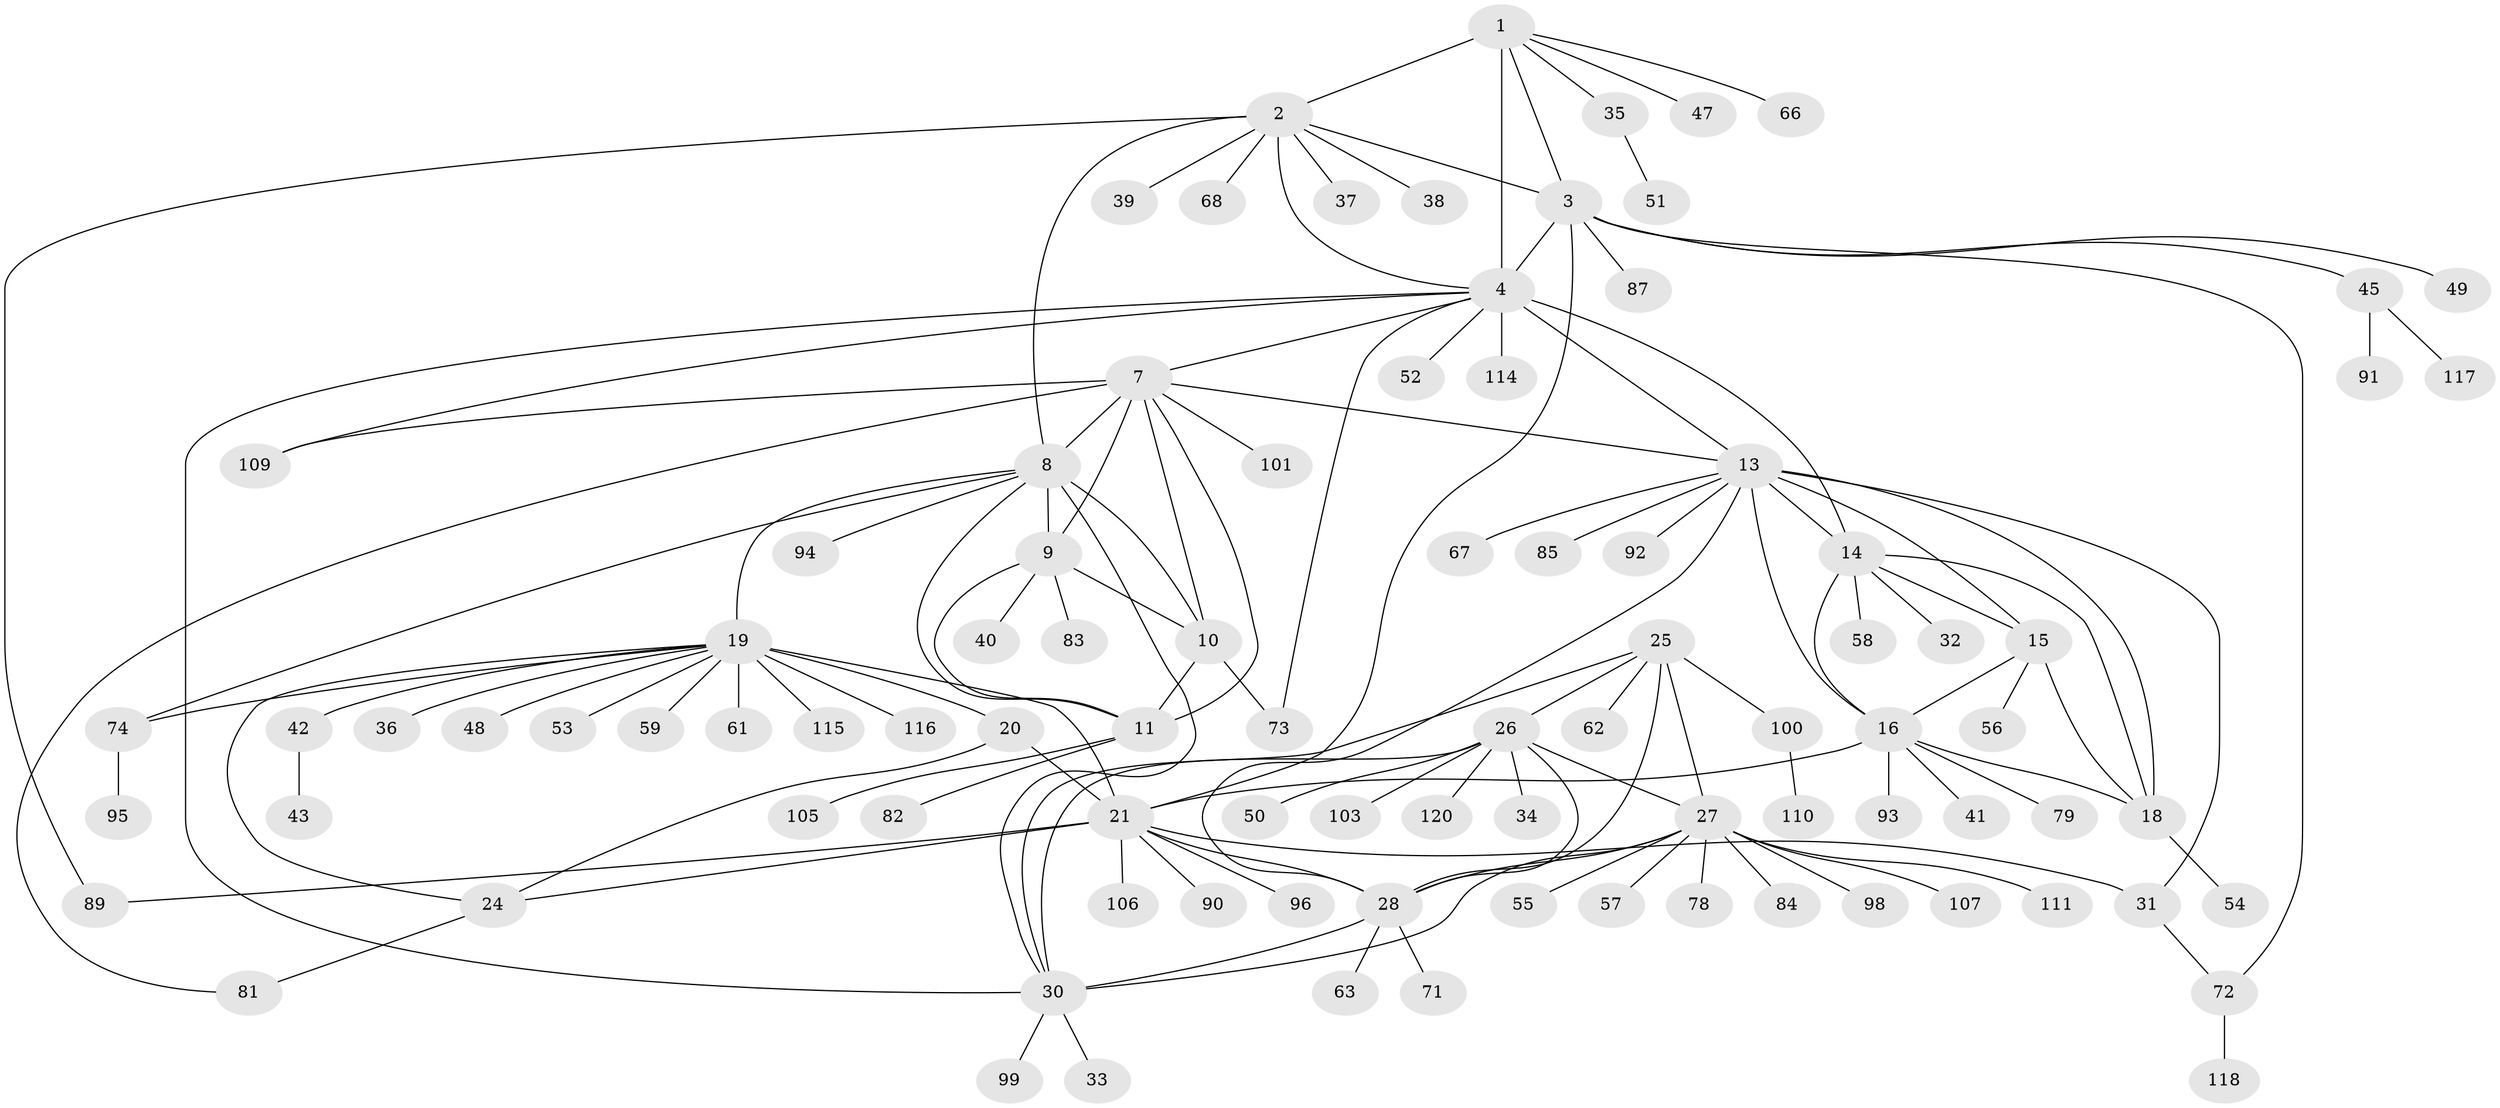 // original degree distribution, {6: 0.041666666666666664, 11: 0.03333333333333333, 8: 0.03333333333333333, 10: 0.058333333333333334, 7: 0.041666666666666664, 9: 0.03333333333333333, 5: 0.008333333333333333, 3: 0.03333333333333333, 1: 0.6, 2: 0.1, 4: 0.016666666666666666}
// Generated by graph-tools (version 1.1) at 2025/11/02/27/25 16:11:35]
// undirected, 93 vertices, 131 edges
graph export_dot {
graph [start="1"]
  node [color=gray90,style=filled];
  1 [super="+6"];
  2 [super="+46"];
  3 [super="+113"];
  4 [super="+5"];
  7 [super="+70"];
  8 [super="+112"];
  9 [super="+12"];
  10 [super="+69"];
  11 [super="+64"];
  13 [super="+17"];
  14 [super="+65"];
  15;
  16 [super="+77"];
  18 [super="+88"];
  19 [super="+22"];
  20 [super="+104"];
  21 [super="+23"];
  24;
  25 [super="+97"];
  26 [super="+60"];
  27 [super="+29"];
  28 [super="+76"];
  30 [super="+119"];
  31;
  32;
  33;
  34;
  35 [super="+80"];
  36;
  37;
  38;
  39;
  40 [super="+44"];
  41;
  42;
  43;
  45 [super="+108"];
  47 [super="+86"];
  48 [super="+75"];
  49;
  50;
  51;
  52;
  53;
  54;
  55;
  56;
  57;
  58;
  59;
  61;
  62;
  63;
  66;
  67;
  68;
  71;
  72 [super="+102"];
  73;
  74;
  78;
  79;
  81;
  82;
  83;
  84;
  85;
  87;
  89;
  90;
  91;
  92;
  93;
  94;
  95;
  96;
  98;
  99;
  100;
  101;
  103;
  105;
  106;
  107;
  109;
  110;
  111;
  114;
  115;
  116;
  117;
  118;
  120;
  1 -- 2 [weight=2];
  1 -- 3 [weight=2];
  1 -- 4 [weight=4];
  1 -- 35;
  1 -- 66;
  1 -- 47;
  2 -- 3;
  2 -- 4 [weight=2];
  2 -- 37;
  2 -- 38;
  2 -- 39;
  2 -- 68;
  2 -- 89;
  2 -- 8;
  3 -- 4 [weight=2];
  3 -- 21;
  3 -- 45;
  3 -- 49;
  3 -- 72;
  3 -- 87;
  4 -- 7;
  4 -- 52;
  4 -- 114;
  4 -- 73;
  4 -- 109;
  4 -- 13;
  4 -- 30;
  4 -- 14;
  7 -- 8;
  7 -- 9 [weight=2];
  7 -- 10;
  7 -- 11;
  7 -- 13;
  7 -- 81;
  7 -- 101;
  7 -- 109;
  8 -- 9 [weight=2];
  8 -- 10;
  8 -- 11;
  8 -- 19;
  8 -- 30;
  8 -- 94;
  8 -- 74;
  9 -- 10 [weight=2];
  9 -- 11 [weight=2];
  9 -- 40;
  9 -- 83;
  10 -- 11;
  10 -- 73;
  11 -- 82;
  11 -- 105;
  13 -- 14 [weight=2];
  13 -- 15 [weight=2];
  13 -- 16 [weight=2];
  13 -- 18 [weight=2];
  13 -- 31;
  13 -- 67;
  13 -- 92;
  13 -- 85;
  13 -- 28;
  14 -- 15;
  14 -- 16;
  14 -- 18;
  14 -- 32;
  14 -- 58;
  15 -- 16;
  15 -- 18;
  15 -- 56;
  16 -- 18;
  16 -- 21;
  16 -- 41;
  16 -- 79;
  16 -- 93;
  18 -- 54;
  19 -- 20 [weight=2];
  19 -- 21 [weight=4];
  19 -- 24 [weight=2];
  19 -- 36;
  19 -- 42;
  19 -- 59;
  19 -- 115;
  19 -- 116;
  19 -- 74;
  19 -- 48;
  19 -- 53;
  19 -- 61;
  20 -- 21 [weight=2];
  20 -- 24;
  21 -- 24 [weight=2];
  21 -- 89;
  21 -- 90;
  21 -- 96;
  21 -- 106;
  21 -- 28;
  21 -- 31;
  24 -- 81;
  25 -- 26;
  25 -- 27 [weight=2];
  25 -- 28;
  25 -- 30;
  25 -- 62;
  25 -- 100;
  26 -- 27 [weight=2];
  26 -- 28;
  26 -- 30;
  26 -- 34;
  26 -- 50;
  26 -- 103;
  26 -- 120;
  27 -- 28 [weight=2];
  27 -- 30 [weight=2];
  27 -- 98;
  27 -- 107;
  27 -- 78;
  27 -- 111;
  27 -- 84;
  27 -- 55;
  27 -- 57;
  28 -- 30;
  28 -- 63;
  28 -- 71;
  30 -- 33;
  30 -- 99;
  31 -- 72;
  35 -- 51;
  42 -- 43;
  45 -- 91;
  45 -- 117;
  72 -- 118;
  74 -- 95;
  100 -- 110;
}
